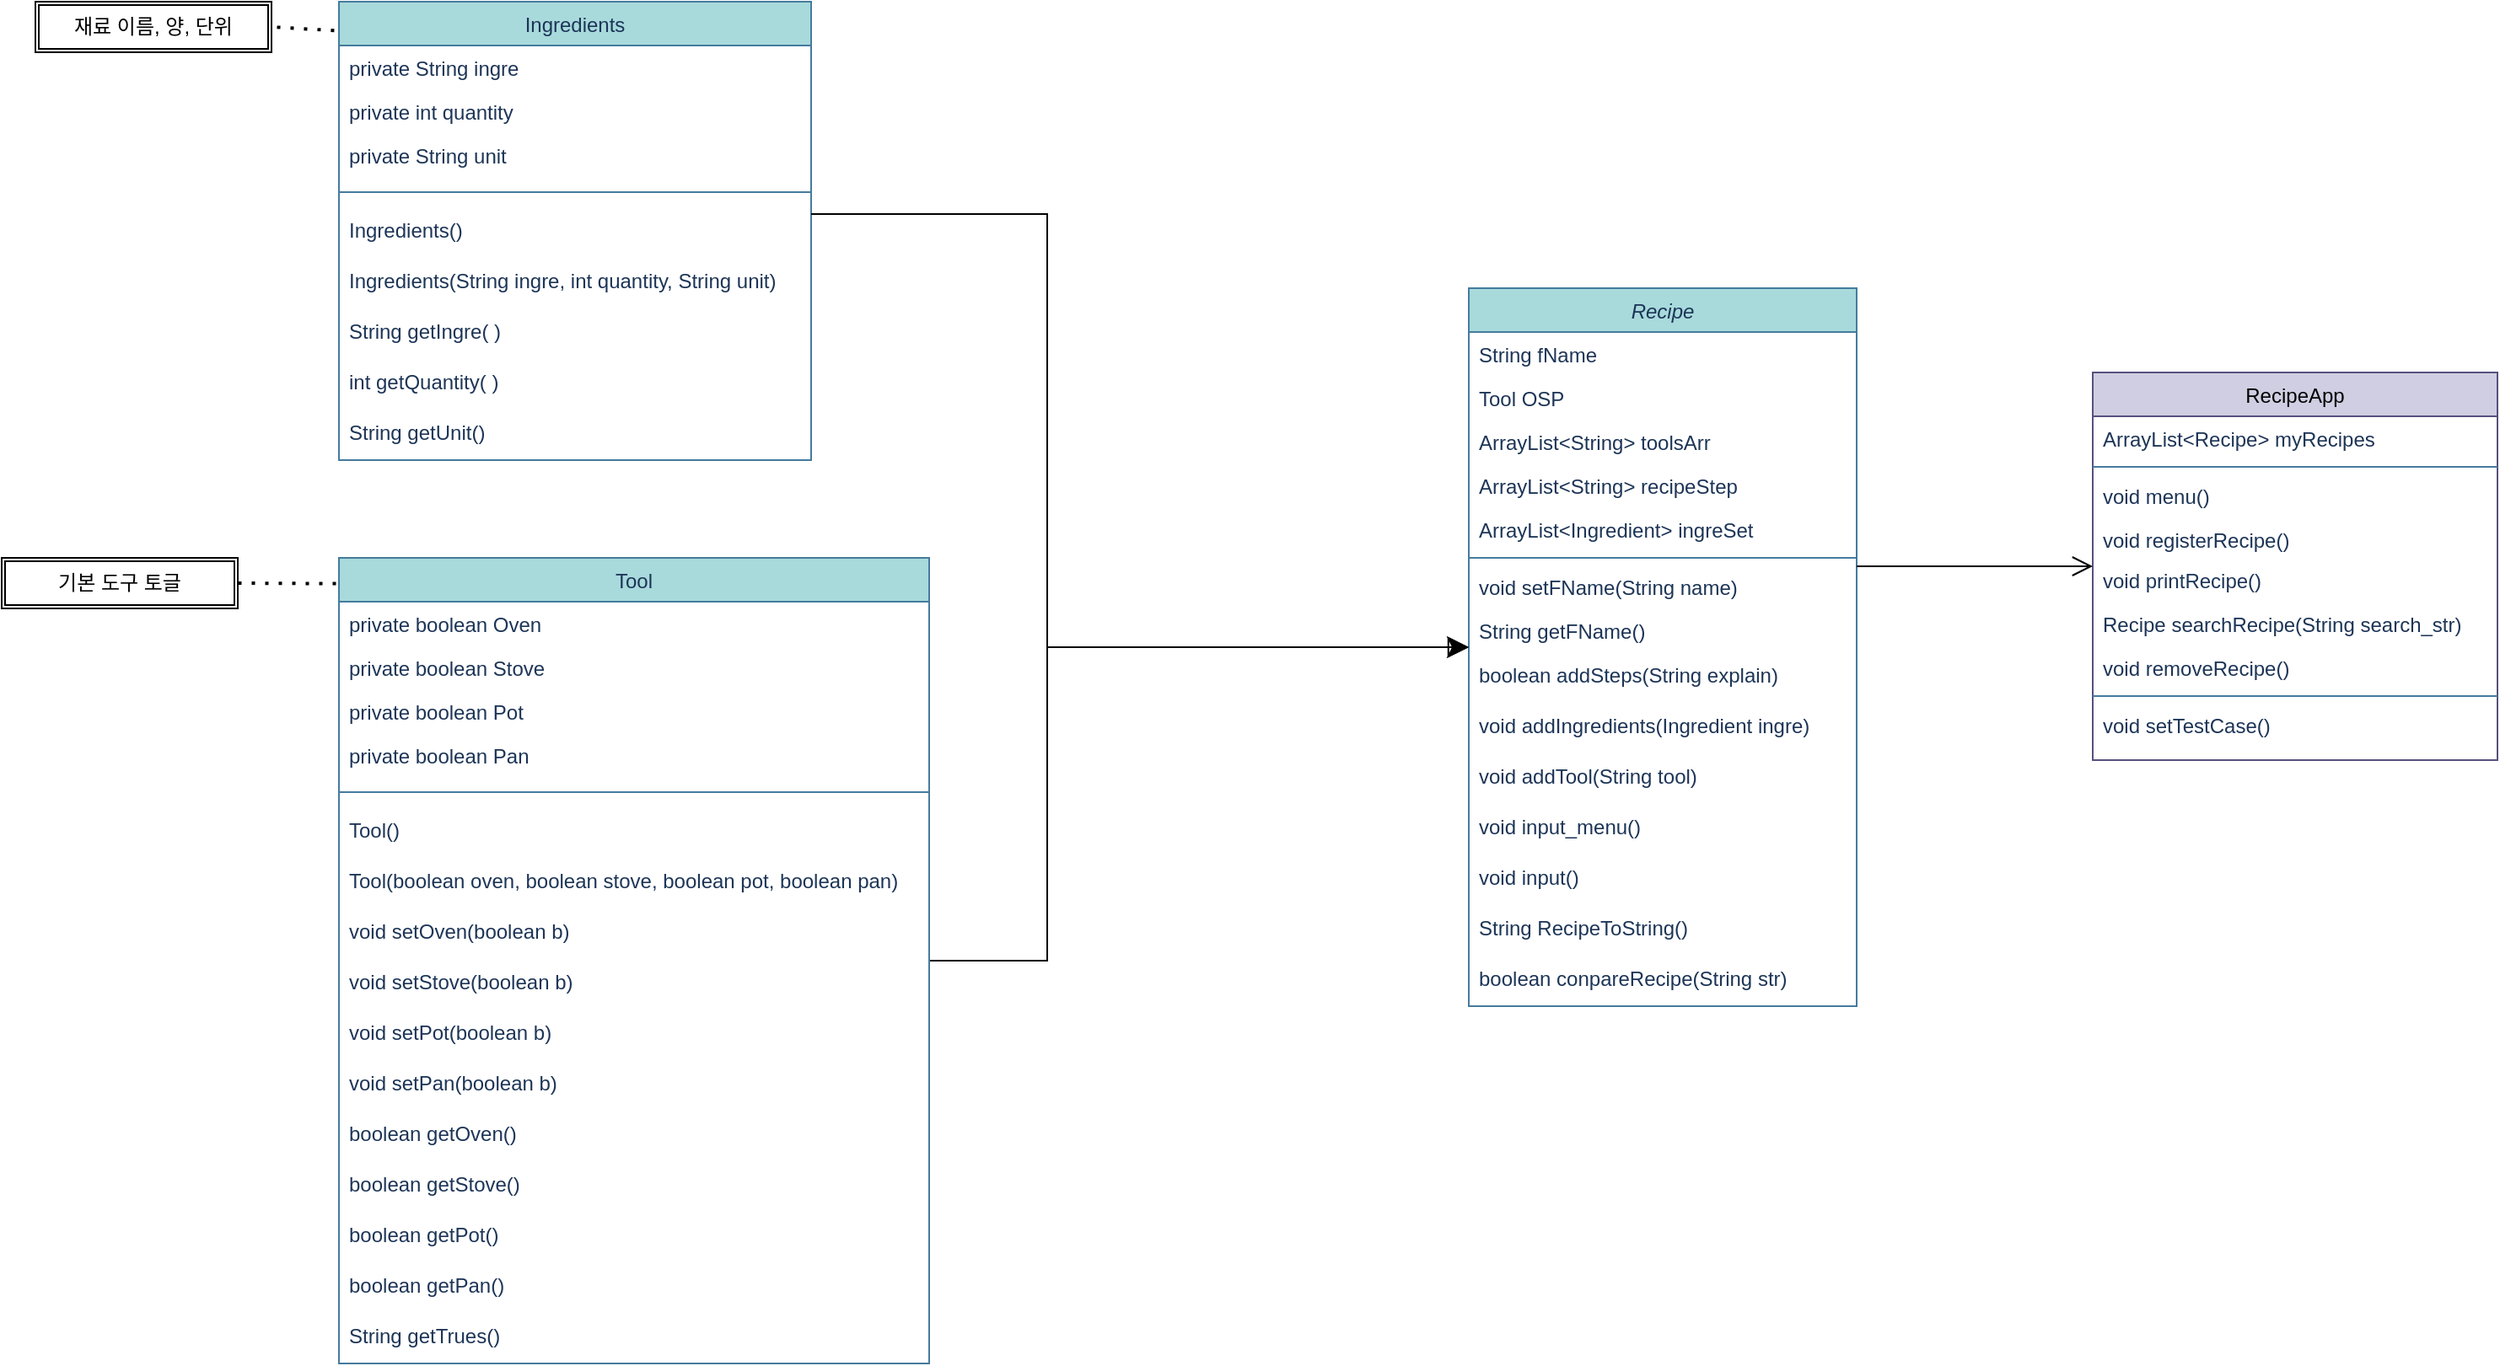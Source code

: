 <mxfile version="21.1.4" type="github">
  <diagram id="C5RBs43oDa-KdzZeNtuy" name="Page-1">
    <mxGraphModel dx="870" dy="692" grid="1" gridSize="10" guides="0" tooltips="1" connect="1" arrows="1" fold="1" page="1" pageScale="1" pageWidth="1654" pageHeight="1169" math="0" shadow="0">
      <root>
        <mxCell id="WIyWlLk6GJQsqaUBKTNV-0" />
        <mxCell id="WIyWlLk6GJQsqaUBKTNV-1" parent="WIyWlLk6GJQsqaUBKTNV-0" />
        <mxCell id="zkfFHV4jXpPFQw0GAbJ--0" value="Recipe" style="swimlane;fontStyle=2;align=center;verticalAlign=top;childLayout=stackLayout;horizontal=1;startSize=26;horizontalStack=0;resizeParent=1;resizeLast=0;collapsible=1;marginBottom=0;rounded=0;shadow=0;strokeWidth=1;labelBackgroundColor=none;fillColor=#A8DADC;strokeColor=#457B9D;fontColor=#1D3557;swimlaneFillColor=default;" parent="WIyWlLk6GJQsqaUBKTNV-1" vertex="1">
          <mxGeometry x="1000" y="390" width="230" height="426" as="geometry">
            <mxRectangle x="230" y="140" width="160" height="26" as="alternateBounds" />
          </mxGeometry>
        </mxCell>
        <mxCell id="zkfFHV4jXpPFQw0GAbJ--1" value="String fName" style="text;align=left;verticalAlign=top;spacingLeft=4;spacingRight=4;overflow=hidden;rotatable=0;points=[[0,0.5],[1,0.5]];portConstraint=eastwest;labelBackgroundColor=none;fontColor=#1D3557;" parent="zkfFHV4jXpPFQw0GAbJ--0" vertex="1">
          <mxGeometry y="26" width="230" height="26" as="geometry" />
        </mxCell>
        <mxCell id="L_XXW1XsgB5IBoAUZL4W-46" value="Tool OSP" style="text;align=left;verticalAlign=top;spacingLeft=4;spacingRight=4;overflow=hidden;rotatable=0;points=[[0,0.5],[1,0.5]];portConstraint=eastwest;labelBackgroundColor=none;fontColor=#1D3557;" parent="zkfFHV4jXpPFQw0GAbJ--0" vertex="1">
          <mxGeometry y="52" width="230" height="26" as="geometry" />
        </mxCell>
        <mxCell id="zkfFHV4jXpPFQw0GAbJ--2" value="ArrayList&lt;String&gt; toolsArr" style="text;align=left;verticalAlign=top;spacingLeft=4;spacingRight=4;overflow=hidden;rotatable=0;points=[[0,0.5],[1,0.5]];portConstraint=eastwest;rounded=0;shadow=0;html=0;labelBackgroundColor=none;fontColor=#1D3557;" parent="zkfFHV4jXpPFQw0GAbJ--0" vertex="1">
          <mxGeometry y="78" width="230" height="26" as="geometry" />
        </mxCell>
        <mxCell id="zkfFHV4jXpPFQw0GAbJ--3" value="ArrayList&lt;String&gt; recipeStep" style="text;align=left;verticalAlign=top;spacingLeft=4;spacingRight=4;overflow=hidden;rotatable=0;points=[[0,0.5],[1,0.5]];portConstraint=eastwest;rounded=0;shadow=0;html=0;labelBackgroundColor=none;fontColor=#1D3557;" parent="zkfFHV4jXpPFQw0GAbJ--0" vertex="1">
          <mxGeometry y="104" width="230" height="26" as="geometry" />
        </mxCell>
        <mxCell id="L_XXW1XsgB5IBoAUZL4W-3" value="ArrayList&lt;Ingredient&gt; ingreSet" style="text;align=left;verticalAlign=top;spacingLeft=4;spacingRight=4;overflow=hidden;rotatable=0;points=[[0,0.5],[1,0.5]];portConstraint=eastwest;rounded=0;shadow=0;html=0;labelBackgroundColor=none;fontColor=#1D3557;" parent="zkfFHV4jXpPFQw0GAbJ--0" vertex="1">
          <mxGeometry y="130" width="230" height="26" as="geometry" />
        </mxCell>
        <mxCell id="zkfFHV4jXpPFQw0GAbJ--4" value="" style="line;html=1;strokeWidth=1;align=left;verticalAlign=middle;spacingTop=-1;spacingLeft=3;spacingRight=3;rotatable=0;labelPosition=right;points=[];portConstraint=eastwest;labelBackgroundColor=none;fillColor=#A8DADC;strokeColor=#457B9D;fontColor=#1D3557;" parent="zkfFHV4jXpPFQw0GAbJ--0" vertex="1">
          <mxGeometry y="156" width="230" height="8" as="geometry" />
        </mxCell>
        <mxCell id="zkfFHV4jXpPFQw0GAbJ--5" value="void setFName(String name)" style="text;align=left;verticalAlign=top;spacingLeft=4;spacingRight=4;overflow=hidden;rotatable=0;points=[[0,0.5],[1,0.5]];portConstraint=eastwest;labelBackgroundColor=none;fontColor=#1D3557;" parent="zkfFHV4jXpPFQw0GAbJ--0" vertex="1">
          <mxGeometry y="164" width="230" height="26" as="geometry" />
        </mxCell>
        <mxCell id="L_XXW1XsgB5IBoAUZL4W-5" value="String getFName()" style="text;align=left;verticalAlign=top;spacingLeft=4;spacingRight=4;overflow=hidden;rotatable=0;points=[[0,0.5],[1,0.5]];portConstraint=eastwest;labelBackgroundColor=none;fontColor=#1D3557;" parent="zkfFHV4jXpPFQw0GAbJ--0" vertex="1">
          <mxGeometry y="190" width="230" height="26" as="geometry" />
        </mxCell>
        <mxCell id="ICGtq6zEYokttooJK8hi-0" value="boolean addSteps(String explain)" style="text;html=1;strokeColor=none;fillColor=none;align=left;verticalAlign=top;whiteSpace=wrap;rounded=0;fontColor=#1D3557;spacingLeft=4;spacingRight=4;labelBackgroundColor=none;" parent="zkfFHV4jXpPFQw0GAbJ--0" vertex="1">
          <mxGeometry y="216" width="230" height="30" as="geometry" />
        </mxCell>
        <mxCell id="L_XXW1XsgB5IBoAUZL4W-6" value="void addIngredients(Ingredient ingre)" style="text;html=1;strokeColor=none;fillColor=none;align=left;verticalAlign=top;whiteSpace=wrap;rounded=0;fontColor=#1D3557;spacingLeft=4;spacingRight=4;labelBackgroundColor=none;" parent="zkfFHV4jXpPFQw0GAbJ--0" vertex="1">
          <mxGeometry y="246" width="230" height="30" as="geometry" />
        </mxCell>
        <mxCell id="L_XXW1XsgB5IBoAUZL4W-9" value="void addTool(String tool)" style="text;html=1;strokeColor=none;fillColor=none;align=left;verticalAlign=top;whiteSpace=wrap;rounded=0;fontColor=#1D3557;spacingLeft=4;spacingRight=4;labelBackgroundColor=none;" parent="zkfFHV4jXpPFQw0GAbJ--0" vertex="1">
          <mxGeometry y="276" width="230" height="30" as="geometry" />
        </mxCell>
        <mxCell id="L_XXW1XsgB5IBoAUZL4W-11" value="void input_menu()" style="text;html=1;strokeColor=none;fillColor=none;align=left;verticalAlign=top;whiteSpace=wrap;rounded=0;fontColor=#1D3557;spacingLeft=4;spacingRight=4;labelBackgroundColor=none;" parent="zkfFHV4jXpPFQw0GAbJ--0" vertex="1">
          <mxGeometry y="306" width="230" height="30" as="geometry" />
        </mxCell>
        <mxCell id="L_XXW1XsgB5IBoAUZL4W-8" value="void input()" style="text;html=1;strokeColor=none;fillColor=none;align=left;verticalAlign=top;whiteSpace=wrap;rounded=0;fontColor=#1D3557;spacingLeft=4;spacingRight=4;labelBackgroundColor=none;" parent="zkfFHV4jXpPFQw0GAbJ--0" vertex="1">
          <mxGeometry y="336" width="230" height="30" as="geometry" />
        </mxCell>
        <mxCell id="L_XXW1XsgB5IBoAUZL4W-10" value="String RecipeToString()" style="text;html=1;strokeColor=none;fillColor=none;align=left;verticalAlign=top;whiteSpace=wrap;rounded=0;fontColor=#1D3557;spacingLeft=4;spacingRight=4;labelBackgroundColor=none;" parent="zkfFHV4jXpPFQw0GAbJ--0" vertex="1">
          <mxGeometry y="366" width="230" height="30" as="geometry" />
        </mxCell>
        <mxCell id="L_XXW1XsgB5IBoAUZL4W-12" value="boolean conpareRecipe(String str)" style="text;html=1;strokeColor=none;fillColor=none;align=left;verticalAlign=top;whiteSpace=wrap;rounded=0;fontColor=#1D3557;spacingLeft=4;spacingRight=4;labelBackgroundColor=none;" parent="zkfFHV4jXpPFQw0GAbJ--0" vertex="1">
          <mxGeometry y="396" width="230" height="30" as="geometry" />
        </mxCell>
        <mxCell id="zkfFHV4jXpPFQw0GAbJ--13" value="Ingredients" style="swimlane;fontStyle=0;align=center;verticalAlign=top;childLayout=stackLayout;horizontal=1;startSize=26;horizontalStack=0;resizeParent=1;resizeLast=0;collapsible=1;marginBottom=0;rounded=0;shadow=0;strokeWidth=1;labelBackgroundColor=none;fillColor=#A8DADC;strokeColor=#457B9D;fontColor=#1D3557;swimlaneFillColor=default;" parent="WIyWlLk6GJQsqaUBKTNV-1" vertex="1">
          <mxGeometry x="330" y="220" width="280" height="272" as="geometry">
            <mxRectangle x="340" y="380" width="170" height="26" as="alternateBounds" />
          </mxGeometry>
        </mxCell>
        <mxCell id="zkfFHV4jXpPFQw0GAbJ--14" value="private String ingre" style="text;align=left;verticalAlign=top;spacingLeft=4;spacingRight=4;overflow=hidden;rotatable=0;points=[[0,0.5],[1,0.5]];portConstraint=eastwest;labelBackgroundColor=none;fontColor=#1D3557;" parent="zkfFHV4jXpPFQw0GAbJ--13" vertex="1">
          <mxGeometry y="26" width="280" height="26" as="geometry" />
        </mxCell>
        <mxCell id="flcJMbR8AI4eC1GkG23Y-5" value="private int quantity" style="text;align=left;verticalAlign=top;spacingLeft=4;spacingRight=4;overflow=hidden;rotatable=0;points=[[0,0.5],[1,0.5]];portConstraint=eastwest;labelBackgroundColor=none;fontColor=#1D3557;" parent="zkfFHV4jXpPFQw0GAbJ--13" vertex="1">
          <mxGeometry y="52" width="280" height="26" as="geometry" />
        </mxCell>
        <mxCell id="ICGtq6zEYokttooJK8hi-1" value="private String unit" style="text;align=left;verticalAlign=top;spacingLeft=4;spacingRight=4;overflow=hidden;rotatable=0;points=[[0,0.5],[1,0.5]];portConstraint=eastwest;labelBackgroundColor=none;fontColor=#1D3557;" parent="zkfFHV4jXpPFQw0GAbJ--13" vertex="1">
          <mxGeometry y="78" width="280" height="26" as="geometry" />
        </mxCell>
        <mxCell id="zkfFHV4jXpPFQw0GAbJ--15" value="" style="line;html=1;strokeWidth=1;align=left;verticalAlign=middle;spacingTop=-1;spacingLeft=3;spacingRight=3;rotatable=0;labelPosition=right;points=[];portConstraint=eastwest;labelBackgroundColor=none;fillColor=#A8DADC;strokeColor=#457B9D;fontColor=#1D3557;" parent="zkfFHV4jXpPFQw0GAbJ--13" vertex="1">
          <mxGeometry y="104" width="280" height="18" as="geometry" />
        </mxCell>
        <mxCell id="L_XXW1XsgB5IBoAUZL4W-0" value="Ingredients()" style="text;html=1;align=left;verticalAlign=top;resizable=0;points=[];autosize=1;strokeColor=none;fillColor=none;fontColor=#1D3557;rounded=0;spacingLeft=4;" parent="zkfFHV4jXpPFQw0GAbJ--13" vertex="1">
          <mxGeometry y="122" width="280" height="30" as="geometry" />
        </mxCell>
        <mxCell id="L_XXW1XsgB5IBoAUZL4W-1" value="Ingredients(String ingre, int quantity, String unit)" style="text;html=1;align=left;verticalAlign=top;resizable=0;points=[];autosize=1;strokeColor=none;fillColor=none;fontColor=#1D3557;rounded=0;spacingLeft=4;" parent="zkfFHV4jXpPFQw0GAbJ--13" vertex="1">
          <mxGeometry y="152" width="280" height="30" as="geometry" />
        </mxCell>
        <mxCell id="flcJMbR8AI4eC1GkG23Y-10" value="String getIngre( )" style="text;html=1;align=left;verticalAlign=top;resizable=0;points=[];autosize=1;strokeColor=none;fillColor=none;fontColor=#1D3557;rounded=0;spacingLeft=4;" parent="zkfFHV4jXpPFQw0GAbJ--13" vertex="1">
          <mxGeometry y="182" width="280" height="30" as="geometry" />
        </mxCell>
        <mxCell id="ICGtq6zEYokttooJK8hi-3" value="int getQuantity( )" style="text;html=1;align=left;verticalAlign=top;resizable=0;points=[];autosize=1;strokeColor=none;fillColor=none;fontColor=#1D3557;rounded=0;spacingLeft=4;" parent="zkfFHV4jXpPFQw0GAbJ--13" vertex="1">
          <mxGeometry y="212" width="280" height="30" as="geometry" />
        </mxCell>
        <mxCell id="ICGtq6zEYokttooJK8hi-2" value="String getUnit()" style="text;html=1;align=left;verticalAlign=top;resizable=0;points=[];autosize=1;strokeColor=none;fillColor=none;fontColor=#1D3557;rounded=0;spacingLeft=4;" parent="zkfFHV4jXpPFQw0GAbJ--13" vertex="1">
          <mxGeometry y="242" width="280" height="30" as="geometry" />
        </mxCell>
        <mxCell id="zkfFHV4jXpPFQw0GAbJ--16" value="" style="endArrow=block;endSize=10;endFill=0;shadow=0;strokeWidth=1;rounded=0;edgeStyle=orthogonalEdgeStyle;labelBackgroundColor=none;strokeColor=#000000;fontColor=default;" parent="WIyWlLk6GJQsqaUBKTNV-1" source="zkfFHV4jXpPFQw0GAbJ--13" target="zkfFHV4jXpPFQw0GAbJ--0" edge="1">
          <mxGeometry width="160" relative="1" as="geometry">
            <mxPoint x="750" y="623" as="sourcePoint" />
            <mxPoint x="850" y="521" as="targetPoint" />
            <Array as="points">
              <mxPoint x="750" y="346" />
              <mxPoint x="750" y="603" />
            </Array>
          </mxGeometry>
        </mxCell>
        <mxCell id="zkfFHV4jXpPFQw0GAbJ--17" value="RecipeApp" style="swimlane;fontStyle=0;align=center;verticalAlign=top;childLayout=stackLayout;horizontal=1;startSize=26;horizontalStack=0;resizeParent=1;resizeLast=0;collapsible=1;marginBottom=0;rounded=0;shadow=0;strokeWidth=1;labelBackgroundColor=none;fillColor=#d0cee2;strokeColor=#56517e;swimlaneFillColor=default;" parent="WIyWlLk6GJQsqaUBKTNV-1" vertex="1">
          <mxGeometry x="1370" y="440" width="240" height="230" as="geometry">
            <mxRectangle x="1060" y="640" width="160" height="26" as="alternateBounds" />
          </mxGeometry>
        </mxCell>
        <mxCell id="zkfFHV4jXpPFQw0GAbJ--18" value="ArrayList&lt;Recipe&gt; myRecipes" style="text;align=left;verticalAlign=top;spacingLeft=4;spacingRight=4;overflow=hidden;rotatable=0;points=[[0,0.5],[1,0.5]];portConstraint=eastwest;labelBackgroundColor=none;fontColor=#1D3557;" parent="zkfFHV4jXpPFQw0GAbJ--17" vertex="1">
          <mxGeometry y="26" width="240" height="26" as="geometry" />
        </mxCell>
        <mxCell id="zkfFHV4jXpPFQw0GAbJ--23" value="" style="line;html=1;strokeWidth=1;align=left;verticalAlign=middle;spacingTop=-1;spacingLeft=3;spacingRight=3;rotatable=0;labelPosition=right;points=[];portConstraint=eastwest;labelBackgroundColor=none;fillColor=#A8DADC;strokeColor=#457B9D;fontColor=#1D3557;" parent="zkfFHV4jXpPFQw0GAbJ--17" vertex="1">
          <mxGeometry y="52" width="240" height="8" as="geometry" />
        </mxCell>
        <mxCell id="zkfFHV4jXpPFQw0GAbJ--24" value="void menu()" style="text;align=left;verticalAlign=top;spacingLeft=4;spacingRight=4;overflow=hidden;rotatable=0;points=[[0,0.5],[1,0.5]];portConstraint=eastwest;labelBackgroundColor=none;fontColor=#1D3557;" parent="zkfFHV4jXpPFQw0GAbJ--17" vertex="1">
          <mxGeometry y="60" width="240" height="26" as="geometry" />
        </mxCell>
        <mxCell id="zkfFHV4jXpPFQw0GAbJ--25" value="void registerRecipe()" style="text;align=left;verticalAlign=top;spacingLeft=4;spacingRight=4;overflow=hidden;rotatable=0;points=[[0,0.5],[1,0.5]];portConstraint=eastwest;labelBackgroundColor=none;fontColor=#1D3557;" parent="zkfFHV4jXpPFQw0GAbJ--17" vertex="1">
          <mxGeometry y="86" width="240" height="24" as="geometry" />
        </mxCell>
        <mxCell id="Xd1YDcD3esRCPQmM-fda-1" value="void printRecipe()" style="text;align=left;verticalAlign=top;spacingLeft=4;spacingRight=4;overflow=hidden;rotatable=0;points=[[0,0.5],[1,0.5]];portConstraint=eastwest;labelBackgroundColor=none;fontColor=#1D3557;" parent="zkfFHV4jXpPFQw0GAbJ--17" vertex="1">
          <mxGeometry y="110" width="240" height="26" as="geometry" />
        </mxCell>
        <mxCell id="Xd1YDcD3esRCPQmM-fda-2" value="Recipe searchRecipe(String search_str)" style="text;align=left;verticalAlign=top;spacingLeft=4;spacingRight=4;overflow=hidden;rotatable=0;points=[[0,0.5],[1,0.5]];portConstraint=eastwest;labelBackgroundColor=none;fontColor=#1D3557;" parent="zkfFHV4jXpPFQw0GAbJ--17" vertex="1">
          <mxGeometry y="136" width="240" height="26" as="geometry" />
        </mxCell>
        <mxCell id="Xd1YDcD3esRCPQmM-fda-4" value="void removeRecipe()" style="text;align=left;verticalAlign=top;spacingLeft=4;spacingRight=4;overflow=hidden;rotatable=0;points=[[0,0.5],[1,0.5]];portConstraint=eastwest;labelBackgroundColor=none;fontColor=#1D3557;" parent="zkfFHV4jXpPFQw0GAbJ--17" vertex="1">
          <mxGeometry y="162" width="240" height="26" as="geometry" />
        </mxCell>
        <mxCell id="L_XXW1XsgB5IBoAUZL4W-47" value="" style="line;html=1;strokeWidth=1;align=left;verticalAlign=middle;spacingTop=-1;spacingLeft=3;spacingRight=3;rotatable=0;labelPosition=right;points=[];portConstraint=eastwest;labelBackgroundColor=none;fillColor=#A8DADC;strokeColor=#457B9D;fontColor=#1D3557;" parent="zkfFHV4jXpPFQw0GAbJ--17" vertex="1">
          <mxGeometry y="188" width="240" height="8" as="geometry" />
        </mxCell>
        <mxCell id="Xd1YDcD3esRCPQmM-fda-3" value="void setTestCase()" style="text;align=left;verticalAlign=top;spacingLeft=4;spacingRight=4;overflow=hidden;rotatable=0;points=[[0,0.5],[1,0.5]];portConstraint=eastwest;labelBackgroundColor=none;fontColor=#1D3557;" parent="zkfFHV4jXpPFQw0GAbJ--17" vertex="1">
          <mxGeometry y="196" width="240" height="26" as="geometry" />
        </mxCell>
        <mxCell id="zkfFHV4jXpPFQw0GAbJ--26" value="" style="endArrow=open;shadow=0;strokeWidth=1;rounded=0;endFill=1;edgeStyle=elbowEdgeStyle;elbow=vertical;labelBackgroundColor=none;strokeColor=#000000;fontColor=default;endSize=10;" parent="WIyWlLk6GJQsqaUBKTNV-1" source="zkfFHV4jXpPFQw0GAbJ--0" target="zkfFHV4jXpPFQw0GAbJ--17" edge="1">
          <mxGeometry x="0.5" y="41" relative="1" as="geometry">
            <mxPoint x="920" y="442" as="sourcePoint" />
            <mxPoint x="1080" y="442" as="targetPoint" />
            <mxPoint x="-40" y="32" as="offset" />
          </mxGeometry>
        </mxCell>
        <mxCell id="Xd1YDcD3esRCPQmM-fda-5" value="" style="endArrow=none;dashed=1;html=1;dashPattern=1 3;strokeWidth=2;rounded=0;exitX=-0.01;exitY=0.063;exitDx=0;exitDy=0;entryX=1;entryY=0.5;entryDx=0;entryDy=0;exitPerimeter=0;" parent="WIyWlLk6GJQsqaUBKTNV-1" source="zkfFHV4jXpPFQw0GAbJ--13" target="Xd1YDcD3esRCPQmM-fda-6" edge="1">
          <mxGeometry width="50" height="50" relative="1" as="geometry">
            <mxPoint x="1200" y="80" as="sourcePoint" />
            <mxPoint x="1230" y="89" as="targetPoint" />
          </mxGeometry>
        </mxCell>
        <mxCell id="Xd1YDcD3esRCPQmM-fda-6" value="재료 이름, 양, 단위" style="shape=ext;double=1;rounded=0;whiteSpace=wrap;html=1;" parent="WIyWlLk6GJQsqaUBKTNV-1" vertex="1">
          <mxGeometry x="150" y="220" width="140" height="30" as="geometry" />
        </mxCell>
        <mxCell id="L_XXW1XsgB5IBoAUZL4W-45" style="edgeStyle=orthogonalEdgeStyle;rounded=0;orthogonalLoop=1;jettySize=auto;html=1;endSize=10;" parent="WIyWlLk6GJQsqaUBKTNV-1" source="L_XXW1XsgB5IBoAUZL4W-27" target="zkfFHV4jXpPFQw0GAbJ--0" edge="1">
          <mxGeometry relative="1" as="geometry">
            <Array as="points">
              <mxPoint x="750" y="789" />
              <mxPoint x="750" y="603" />
            </Array>
            <mxPoint x="720" y="870" as="sourcePoint" />
          </mxGeometry>
        </mxCell>
        <mxCell id="L_XXW1XsgB5IBoAUZL4W-27" value="Tool" style="swimlane;fontStyle=0;align=center;verticalAlign=top;childLayout=stackLayout;horizontal=1;startSize=26;horizontalStack=0;resizeParent=1;resizeLast=0;collapsible=1;marginBottom=0;rounded=0;shadow=0;strokeWidth=1;labelBackgroundColor=none;fillColor=#A8DADC;strokeColor=#457B9D;fontColor=#1D3557;swimlaneFillColor=default;gradientColor=none;" parent="WIyWlLk6GJQsqaUBKTNV-1" vertex="1">
          <mxGeometry x="330" y="550" width="350" height="478" as="geometry">
            <mxRectangle x="340" y="380" width="170" height="26" as="alternateBounds" />
          </mxGeometry>
        </mxCell>
        <mxCell id="L_XXW1XsgB5IBoAUZL4W-28" value="private boolean Oven" style="text;align=left;verticalAlign=top;spacingLeft=4;spacingRight=4;overflow=hidden;rotatable=0;points=[[0,0.5],[1,0.5]];portConstraint=eastwest;labelBackgroundColor=none;fontColor=#1D3557;" parent="L_XXW1XsgB5IBoAUZL4W-27" vertex="1">
          <mxGeometry y="26" width="350" height="26" as="geometry" />
        </mxCell>
        <mxCell id="L_XXW1XsgB5IBoAUZL4W-29" value="private boolean Stove" style="text;align=left;verticalAlign=top;spacingLeft=4;spacingRight=4;overflow=hidden;rotatable=0;points=[[0,0.5],[1,0.5]];portConstraint=eastwest;labelBackgroundColor=none;fontColor=#1D3557;" parent="L_XXW1XsgB5IBoAUZL4W-27" vertex="1">
          <mxGeometry y="52" width="350" height="26" as="geometry" />
        </mxCell>
        <mxCell id="L_XXW1XsgB5IBoAUZL4W-30" value="private boolean Pot" style="text;align=left;verticalAlign=top;spacingLeft=4;spacingRight=4;overflow=hidden;rotatable=0;points=[[0,0.5],[1,0.5]];portConstraint=eastwest;labelBackgroundColor=none;fontColor=#1D3557;" parent="L_XXW1XsgB5IBoAUZL4W-27" vertex="1">
          <mxGeometry y="78" width="350" height="26" as="geometry" />
        </mxCell>
        <mxCell id="L_XXW1XsgB5IBoAUZL4W-37" value="private boolean Pan" style="text;align=left;verticalAlign=top;spacingLeft=4;spacingRight=4;overflow=hidden;rotatable=0;points=[[0,0.5],[1,0.5]];portConstraint=eastwest;labelBackgroundColor=none;fontColor=#1D3557;" parent="L_XXW1XsgB5IBoAUZL4W-27" vertex="1">
          <mxGeometry y="104" width="350" height="26" as="geometry" />
        </mxCell>
        <mxCell id="L_XXW1XsgB5IBoAUZL4W-31" value="" style="line;html=1;strokeWidth=1;align=left;verticalAlign=middle;spacingTop=-1;spacingLeft=3;spacingRight=3;rotatable=0;labelPosition=right;points=[];portConstraint=eastwest;labelBackgroundColor=none;fillColor=#A8DADC;strokeColor=#457B9D;fontColor=#1D3557;" parent="L_XXW1XsgB5IBoAUZL4W-27" vertex="1">
          <mxGeometry y="130" width="350" height="18" as="geometry" />
        </mxCell>
        <mxCell id="L_XXW1XsgB5IBoAUZL4W-32" value="Tool()" style="text;html=1;align=left;verticalAlign=top;resizable=0;points=[];autosize=1;strokeColor=none;fillColor=none;fontColor=#1D3557;rounded=0;spacingLeft=4;" parent="L_XXW1XsgB5IBoAUZL4W-27" vertex="1">
          <mxGeometry y="148" width="350" height="30" as="geometry" />
        </mxCell>
        <mxCell id="L_XXW1XsgB5IBoAUZL4W-33" value="Tool(boolean oven, boolean stove, boolean pot, boolean pan)" style="text;html=1;align=left;verticalAlign=top;resizable=0;points=[];autosize=1;strokeColor=none;fillColor=none;fontColor=#1D3557;rounded=0;spacingLeft=4;" parent="L_XXW1XsgB5IBoAUZL4W-27" vertex="1">
          <mxGeometry y="178" width="350" height="30" as="geometry" />
        </mxCell>
        <mxCell id="L_XXW1XsgB5IBoAUZL4W-34" value="void setOven(boolean b)" style="text;html=1;align=left;verticalAlign=top;resizable=0;points=[];autosize=1;strokeColor=none;fillColor=none;fontColor=#1D3557;rounded=0;spacingLeft=4;" parent="L_XXW1XsgB5IBoAUZL4W-27" vertex="1">
          <mxGeometry y="208" width="350" height="30" as="geometry" />
        </mxCell>
        <mxCell id="L_XXW1XsgB5IBoAUZL4W-40" value="void setStove(boolean b)" style="text;html=1;align=left;verticalAlign=top;resizable=0;points=[];autosize=1;strokeColor=none;fillColor=none;fontColor=#1D3557;rounded=0;spacingLeft=4;" parent="L_XXW1XsgB5IBoAUZL4W-27" vertex="1">
          <mxGeometry y="238" width="350" height="30" as="geometry" />
        </mxCell>
        <mxCell id="L_XXW1XsgB5IBoAUZL4W-39" value="void setPot(boolean b)" style="text;html=1;align=left;verticalAlign=top;resizable=0;points=[];autosize=1;strokeColor=none;fillColor=none;fontColor=#1D3557;rounded=0;spacingLeft=4;" parent="L_XXW1XsgB5IBoAUZL4W-27" vertex="1">
          <mxGeometry y="268" width="350" height="30" as="geometry" />
        </mxCell>
        <mxCell id="L_XXW1XsgB5IBoAUZL4W-38" value="void setPan(boolean b)" style="text;html=1;align=left;verticalAlign=top;resizable=0;points=[];autosize=1;strokeColor=none;fillColor=none;fontColor=#1D3557;rounded=0;spacingLeft=4;" parent="L_XXW1XsgB5IBoAUZL4W-27" vertex="1">
          <mxGeometry y="298" width="350" height="30" as="geometry" />
        </mxCell>
        <mxCell id="L_XXW1XsgB5IBoAUZL4W-35" value="boolean getOven()" style="text;html=1;align=left;verticalAlign=top;resizable=0;points=[];autosize=1;strokeColor=none;fillColor=none;fontColor=#1D3557;rounded=0;spacingLeft=4;" parent="L_XXW1XsgB5IBoAUZL4W-27" vertex="1">
          <mxGeometry y="328" width="350" height="30" as="geometry" />
        </mxCell>
        <mxCell id="L_XXW1XsgB5IBoAUZL4W-43" value="boolean getStove()" style="text;html=1;align=left;verticalAlign=top;resizable=0;points=[];autosize=1;strokeColor=none;fillColor=none;fontColor=#1D3557;rounded=0;spacingLeft=4;" parent="L_XXW1XsgB5IBoAUZL4W-27" vertex="1">
          <mxGeometry y="358" width="350" height="30" as="geometry" />
        </mxCell>
        <mxCell id="L_XXW1XsgB5IBoAUZL4W-41" value="boolean getPot()" style="text;html=1;align=left;verticalAlign=top;resizable=0;points=[];autosize=1;strokeColor=none;fillColor=none;fontColor=#1D3557;rounded=0;spacingLeft=4;" parent="L_XXW1XsgB5IBoAUZL4W-27" vertex="1">
          <mxGeometry y="388" width="350" height="30" as="geometry" />
        </mxCell>
        <mxCell id="L_XXW1XsgB5IBoAUZL4W-42" value="boolean getPan()" style="text;html=1;align=left;verticalAlign=top;resizable=0;points=[];autosize=1;strokeColor=none;fillColor=none;fontColor=#1D3557;rounded=0;spacingLeft=4;" parent="L_XXW1XsgB5IBoAUZL4W-27" vertex="1">
          <mxGeometry y="418" width="350" height="30" as="geometry" />
        </mxCell>
        <mxCell id="L_XXW1XsgB5IBoAUZL4W-36" value="String getTrues()" style="text;html=1;align=left;verticalAlign=top;resizable=0;points=[];autosize=1;strokeColor=none;fillColor=none;fontColor=#1D3557;rounded=0;spacingLeft=4;" parent="L_XXW1XsgB5IBoAUZL4W-27" vertex="1">
          <mxGeometry y="448" width="350" height="30" as="geometry" />
        </mxCell>
        <mxCell id="srhpGdfBTmWIK88o0xBD-0" value="" style="endArrow=none;dashed=1;html=1;dashPattern=1 3;strokeWidth=2;rounded=0;entryX=1;entryY=0.5;entryDx=0;entryDy=0;exitX=-0.005;exitY=0.032;exitDx=0;exitDy=0;exitPerimeter=0;" edge="1" parent="WIyWlLk6GJQsqaUBKTNV-1" target="srhpGdfBTmWIK88o0xBD-1" source="L_XXW1XsgB5IBoAUZL4W-27">
          <mxGeometry width="50" height="50" relative="1" as="geometry">
            <mxPoint x="480" y="614.283" as="sourcePoint" />
            <mxPoint x="1220" y="359" as="targetPoint" />
          </mxGeometry>
        </mxCell>
        <mxCell id="srhpGdfBTmWIK88o0xBD-1" value="기본 도구 토글" style="shape=ext;double=1;rounded=0;whiteSpace=wrap;html=1;" vertex="1" parent="WIyWlLk6GJQsqaUBKTNV-1">
          <mxGeometry x="130" y="550" width="140" height="30" as="geometry" />
        </mxCell>
      </root>
    </mxGraphModel>
  </diagram>
</mxfile>
